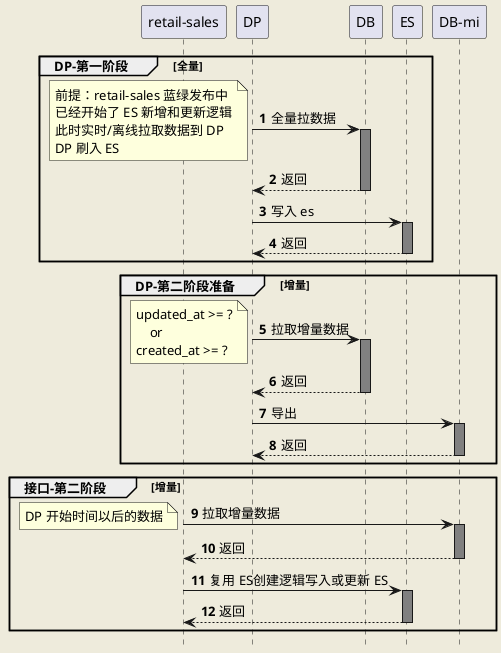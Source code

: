 @startuml
'https://plantuml.com/sequence-diagram

skinparam backgroundColor #EEEBDC
hide footbox

skinparam sequence {
    LifeLineBackgroundColor grey
}

autonumber

participant "retail-sales" as sales
participant "DP" as dp
participant "DB" as db
participant "ES" as es
participant "DB-mi" as db_mi

group DP-第一阶段[全量]
    dp -> db : 全量拉数据
    note left
        前提：retail-sales 蓝绿发布中
        已经开始了 ES 新增和更新逻辑
        此时实时/离线拉取数据到 DP
        DP 刷入 ES
    end note
    activate db
    return 返回
    dp -> es : 写入 es
    activate es
    return 返回
end

group DP-第二阶段准备[增量]
    dp -> db : 拉取增量数据
    note left
        updated_at >= ?
            or
        created_at >= ?
    end note
    activate db
    return 返回
    dp -> db_mi : 导出
    activate db_mi
     return 返回
end

group 接口-第二阶段[增量]
    sales -> db_mi : 拉取增量数据
    note left
        DP 开始时间以后的数据
    end note
    activate db_mi
    return 返回

    sales -> es : 复用 ES创建逻辑写入或更新 ES
    activate es
    return 返回
end

@enduml